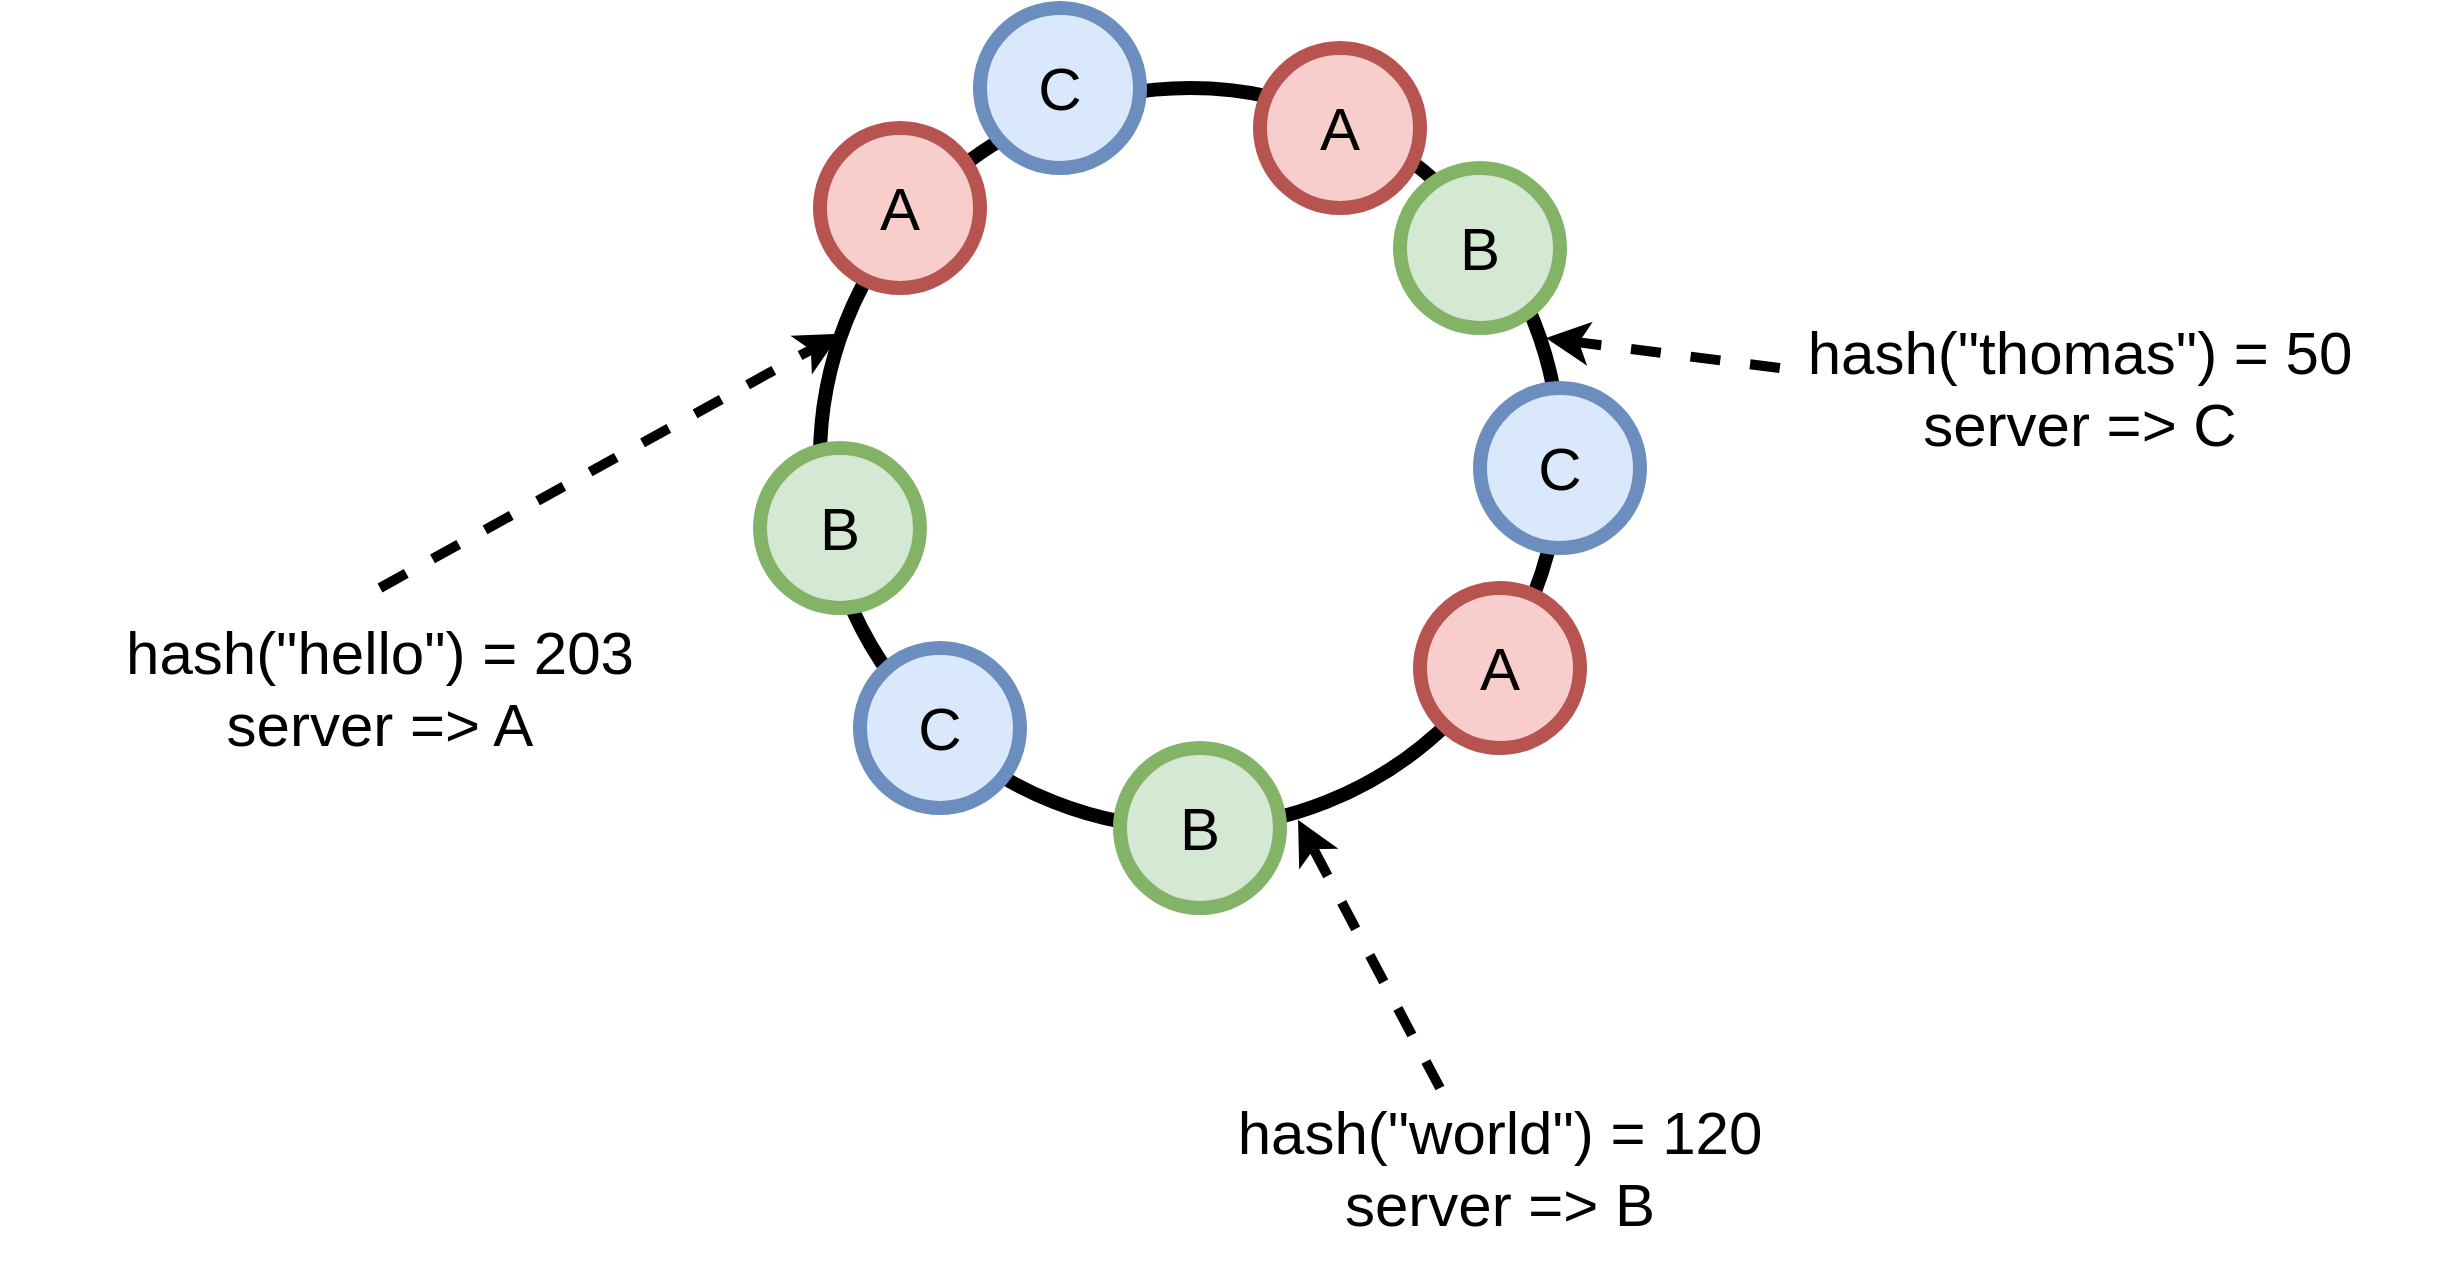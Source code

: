 <mxfile version="17.2.2" type="device" pages="3"><diagram id="y59tg2VXQmKZ3WMDY77-" name="Consistent Hashing"><mxGraphModel dx="2276" dy="820" grid="1" gridSize="10" guides="1" tooltips="1" connect="1" arrows="1" fold="1" page="1" pageScale="1" pageWidth="850" pageHeight="1100" math="0" shadow="0"><root><mxCell id="0"/><mxCell id="1" parent="0"/><mxCell id="8wxptBBG6qH_SXGMhJP2-1" value="" style="ellipse;whiteSpace=wrap;html=1;fillColor=none;strokeWidth=7;" vertex="1" parent="1"><mxGeometry x="220" y="170" width="370" height="370" as="geometry"/></mxCell><mxCell id="8wxptBBG6qH_SXGMhJP2-2" value="&lt;font style=&quot;font-size: 30px&quot;&gt;A&lt;/font&gt;" style="ellipse;whiteSpace=wrap;html=1;aspect=fixed;strokeWidth=7;fillColor=#f8cecc;strokeColor=#b85450;" vertex="1" parent="1"><mxGeometry x="440" y="150" width="80" height="80" as="geometry"/></mxCell><mxCell id="8wxptBBG6qH_SXGMhJP2-3" value="&lt;font style=&quot;font-size: 30px&quot;&gt;A&lt;/font&gt;" style="ellipse;whiteSpace=wrap;html=1;aspect=fixed;strokeWidth=7;fillColor=#f8cecc;strokeColor=#b85450;" vertex="1" parent="1"><mxGeometry x="520" y="420" width="80" height="80" as="geometry"/></mxCell><mxCell id="8wxptBBG6qH_SXGMhJP2-4" value="&lt;font style=&quot;font-size: 30px&quot;&gt;A&lt;/font&gt;" style="ellipse;whiteSpace=wrap;html=1;aspect=fixed;strokeWidth=7;fillColor=#f8cecc;strokeColor=#b85450;" vertex="1" parent="1"><mxGeometry x="220" y="190" width="80" height="80" as="geometry"/></mxCell><mxCell id="8wxptBBG6qH_SXGMhJP2-5" value="&lt;font style=&quot;font-size: 30px&quot;&gt;B&lt;/font&gt;" style="ellipse;whiteSpace=wrap;html=1;aspect=fixed;strokeWidth=7;fillColor=#d5e8d4;strokeColor=#82b366;" vertex="1" parent="1"><mxGeometry x="190" y="350" width="80" height="80" as="geometry"/></mxCell><mxCell id="8wxptBBG6qH_SXGMhJP2-6" value="&lt;font style=&quot;font-size: 30px&quot;&gt;B&lt;/font&gt;" style="ellipse;whiteSpace=wrap;html=1;aspect=fixed;strokeWidth=7;fillColor=#d5e8d4;strokeColor=#82b366;" vertex="1" parent="1"><mxGeometry x="510" y="210" width="80" height="80" as="geometry"/></mxCell><mxCell id="8wxptBBG6qH_SXGMhJP2-7" value="&lt;font style=&quot;font-size: 30px&quot;&gt;B&lt;/font&gt;" style="ellipse;whiteSpace=wrap;html=1;aspect=fixed;strokeWidth=7;fillColor=#d5e8d4;strokeColor=#82b366;" vertex="1" parent="1"><mxGeometry x="370" y="500" width="80" height="80" as="geometry"/></mxCell><mxCell id="8wxptBBG6qH_SXGMhJP2-8" value="&lt;font style=&quot;font-size: 30px&quot;&gt;C&lt;/font&gt;" style="ellipse;whiteSpace=wrap;html=1;aspect=fixed;strokeWidth=7;fillColor=#dae8fc;strokeColor=#6c8ebf;" vertex="1" parent="1"><mxGeometry x="240" y="450" width="80" height="80" as="geometry"/></mxCell><mxCell id="8wxptBBG6qH_SXGMhJP2-9" value="&lt;font style=&quot;font-size: 30px&quot;&gt;C&lt;/font&gt;" style="ellipse;whiteSpace=wrap;html=1;aspect=fixed;strokeWidth=7;fillColor=#dae8fc;strokeColor=#6c8ebf;" vertex="1" parent="1"><mxGeometry x="550" y="320" width="80" height="80" as="geometry"/></mxCell><mxCell id="8wxptBBG6qH_SXGMhJP2-10" value="&lt;font style=&quot;font-size: 30px&quot;&gt;C&lt;/font&gt;" style="ellipse;whiteSpace=wrap;html=1;aspect=fixed;strokeWidth=7;fillColor=#dae8fc;strokeColor=#6c8ebf;" vertex="1" parent="1"><mxGeometry x="300" y="130" width="80" height="80" as="geometry"/></mxCell><mxCell id="8wxptBBG6qH_SXGMhJP2-11" value="&lt;div&gt;hash(&quot;world&quot;) = 120&lt;/div&gt;server =&amp;gt; B" style="text;html=1;strokeColor=none;fillColor=none;align=center;verticalAlign=middle;whiteSpace=wrap;rounded=0;fontSize=30;" vertex="1" parent="1"><mxGeometry x="370" y="660" width="380" height="100" as="geometry"/></mxCell><mxCell id="8wxptBBG6qH_SXGMhJP2-13" value="" style="endArrow=classic;html=1;rounded=0;fontSize=30;entryX=0.646;entryY=0.989;entryDx=0;entryDy=0;entryPerimeter=0;strokeWidth=5;dashed=1;exitX=0.421;exitY=0.1;exitDx=0;exitDy=0;exitPerimeter=0;" edge="1" parent="1" source="8wxptBBG6qH_SXGMhJP2-11" target="8wxptBBG6qH_SXGMhJP2-1"><mxGeometry width="50" height="50" relative="1" as="geometry"><mxPoint x="240" y="590" as="sourcePoint"/><mxPoint x="450" y="390" as="targetPoint"/></mxGeometry></mxCell><mxCell id="8wxptBBG6qH_SXGMhJP2-16" value="&lt;div&gt;hash(&quot;thomas&quot;) = 50&lt;/div&gt;server =&amp;gt; C" style="text;html=1;strokeColor=none;fillColor=none;align=center;verticalAlign=middle;whiteSpace=wrap;rounded=0;fontSize=30;" vertex="1" parent="1"><mxGeometry x="660" y="270" width="380" height="100" as="geometry"/></mxCell><mxCell id="8wxptBBG6qH_SXGMhJP2-17" value="" style="endArrow=classic;html=1;rounded=0;fontSize=30;entryX=0.981;entryY=0.338;entryDx=0;entryDy=0;entryPerimeter=0;strokeWidth=5;dashed=1;exitX=0.105;exitY=0.4;exitDx=0;exitDy=0;exitPerimeter=0;" edge="1" parent="1" source="8wxptBBG6qH_SXGMhJP2-16" target="8wxptBBG6qH_SXGMhJP2-1"><mxGeometry width="50" height="50" relative="1" as="geometry"><mxPoint x="259.9" y="680" as="sourcePoint"/><mxPoint x="469.02" y="545.93" as="targetPoint"/></mxGeometry></mxCell><mxCell id="6g5OayV9G00mwBwPaxHj-1" value="hash(&quot;hello&quot;) = 203&lt;br&gt;server =&amp;gt; A" style="text;html=1;strokeColor=none;fillColor=none;align=center;verticalAlign=middle;whiteSpace=wrap;rounded=0;fontSize=30;" vertex="1" parent="1"><mxGeometry x="-190" y="420" width="380" height="100" as="geometry"/></mxCell><mxCell id="6g5OayV9G00mwBwPaxHj-2" value="" style="endArrow=classic;html=1;rounded=0;fontSize=30;entryX=0.027;entryY=0.332;entryDx=0;entryDy=0;entryPerimeter=0;strokeWidth=5;dashed=1;startArrow=none;exitX=0.5;exitY=0;exitDx=0;exitDy=0;" edge="1" parent="1" source="6g5OayV9G00mwBwPaxHj-1"><mxGeometry width="50" height="50" relative="1" as="geometry"><mxPoint x="259.9" y="680" as="sourcePoint"/><mxPoint x="229.99" y="292.84" as="targetPoint"/></mxGeometry></mxCell></root></mxGraphModel></diagram><diagram id="6rA9KpSmodAmOH78kSZ5" name="Ring"><mxGraphModel dx="2276" dy="820" grid="1" gridSize="10" guides="1" tooltips="1" connect="1" arrows="1" fold="1" page="1" pageScale="1" pageWidth="850" pageHeight="1100" math="0" shadow="0"><root><mxCell id="0"/><mxCell id="1" parent="0"/><mxCell id="dl_whjTZgdyMBnqWYCTo-1" value="" style="ellipse;whiteSpace=wrap;html=1;fillColor=none;strokeWidth=7;" vertex="1" parent="1"><mxGeometry x="220" y="170" width="370" height="370" as="geometry"/></mxCell><mxCell id="dl_whjTZgdyMBnqWYCTo-2" value="&lt;font style=&quot;font-size: 30px&quot;&gt;A&lt;/font&gt;" style="ellipse;whiteSpace=wrap;html=1;aspect=fixed;strokeWidth=7;fillColor=#f8cecc;strokeColor=#b85450;" vertex="1" parent="1"><mxGeometry x="370" y="140" width="80" height="80" as="geometry"/></mxCell><mxCell id="dl_whjTZgdyMBnqWYCTo-7" value="&lt;font style=&quot;font-size: 30px&quot;&gt;B&lt;/font&gt;" style="ellipse;whiteSpace=wrap;html=1;aspect=fixed;strokeWidth=7;fillColor=#d5e8d4;strokeColor=#82b366;" vertex="1" parent="1"><mxGeometry x="550" y="320" width="80" height="80" as="geometry"/></mxCell><mxCell id="dl_whjTZgdyMBnqWYCTo-13" value="hash(&quot;hello&quot;) = 203&lt;br&gt;server =&amp;gt; A" style="text;html=1;strokeColor=none;fillColor=none;align=center;verticalAlign=middle;whiteSpace=wrap;rounded=0;fontSize=30;" vertex="1" parent="1"><mxGeometry x="-190" y="420" width="380" height="100" as="geometry"/></mxCell><mxCell id="dl_whjTZgdyMBnqWYCTo-14" value="" style="endArrow=classic;html=1;rounded=0;fontSize=30;entryX=0.027;entryY=0.332;entryDx=0;entryDy=0;entryPerimeter=0;strokeWidth=5;dashed=1;startArrow=none;exitX=0.5;exitY=0;exitDx=0;exitDy=0;" edge="1" parent="1" source="dl_whjTZgdyMBnqWYCTo-13" target="dl_whjTZgdyMBnqWYCTo-1"><mxGeometry width="50" height="50" relative="1" as="geometry"><mxPoint x="259.9" y="680" as="sourcePoint"/><mxPoint x="469.02" y="545.93" as="targetPoint"/></mxGeometry></mxCell><mxCell id="dl_whjTZgdyMBnqWYCTo-15" value="&lt;div&gt;hash(&quot;thomas&quot;) = 50&lt;/div&gt;server =&amp;gt; B" style="text;html=1;strokeColor=none;fillColor=none;align=center;verticalAlign=middle;whiteSpace=wrap;rounded=0;fontSize=30;" vertex="1" parent="1"><mxGeometry x="660" y="270" width="380" height="100" as="geometry"/></mxCell><mxCell id="dl_whjTZgdyMBnqWYCTo-16" value="" style="endArrow=classic;html=1;rounded=0;fontSize=30;entryX=0.981;entryY=0.338;entryDx=0;entryDy=0;entryPerimeter=0;strokeWidth=5;dashed=1;exitX=0.105;exitY=0.4;exitDx=0;exitDy=0;exitPerimeter=0;" edge="1" parent="1" source="dl_whjTZgdyMBnqWYCTo-15" target="dl_whjTZgdyMBnqWYCTo-1"><mxGeometry width="50" height="50" relative="1" as="geometry"><mxPoint x="259.9" y="680" as="sourcePoint"/><mxPoint x="469.02" y="545.93" as="targetPoint"/></mxGeometry></mxCell><mxCell id="dl_whjTZgdyMBnqWYCTo-8" value="&lt;font style=&quot;font-size: 30px&quot;&gt;C&lt;/font&gt;" style="ellipse;whiteSpace=wrap;html=1;aspect=fixed;strokeWidth=7;fillColor=#dae8fc;strokeColor=#6c8ebf;" vertex="1" parent="1"><mxGeometry x="370" y="490" width="80" height="80" as="geometry"/></mxCell><mxCell id="rvjWFtCSOmDYYm5jI86b-1" value="&lt;div&gt;hash(&quot;world&quot;) = 120&lt;/div&gt;server =&amp;gt; C" style="text;html=1;strokeColor=none;fillColor=none;align=center;verticalAlign=middle;whiteSpace=wrap;rounded=0;fontSize=30;" vertex="1" parent="1"><mxGeometry x="370" y="660" width="380" height="100" as="geometry"/></mxCell><mxCell id="rvjWFtCSOmDYYm5jI86b-2" value="" style="endArrow=classic;html=1;rounded=0;fontSize=30;entryX=0.646;entryY=0.989;entryDx=0;entryDy=0;entryPerimeter=0;strokeWidth=5;dashed=1;exitX=0.421;exitY=0.1;exitDx=0;exitDy=0;exitPerimeter=0;" edge="1" parent="1" source="rvjWFtCSOmDYYm5jI86b-1"><mxGeometry width="50" height="50" relative="1" as="geometry"><mxPoint x="240" y="590" as="sourcePoint"/><mxPoint x="459.02" y="535.93" as="targetPoint"/></mxGeometry></mxCell></root></mxGraphModel></diagram><diagram name="Simple" id="5IJdqDelRH6PTjKdnlF-"><mxGraphModel dx="2276" dy="820" grid="1" gridSize="10" guides="1" tooltips="1" connect="1" arrows="1" fold="1" page="1" pageScale="1" pageWidth="850" pageHeight="1100" math="0" shadow="0"><root><mxCell id="0"/><mxCell id="1" parent="0"/><mxCell id="3" value="&lt;font style=&quot;font-size: 30px&quot;&gt;A&lt;/font&gt;" style="ellipse;whiteSpace=wrap;html=1;aspect=fixed;strokeWidth=7;fillColor=#f8cecc;strokeColor=#b85450;" vertex="1" parent="1"><mxGeometry x="390" y="60" width="80" height="80" as="geometry"/></mxCell><mxCell id="4" value="&lt;font style=&quot;font-size: 30px&quot;&gt;B&lt;/font&gt;" style="ellipse;whiteSpace=wrap;html=1;aspect=fixed;strokeWidth=7;fillColor=#d5e8d4;strokeColor=#82b366;" vertex="1" parent="1"><mxGeometry x="390" y="160" width="80" height="80" as="geometry"/></mxCell><mxCell id="5" value="&lt;div&gt;&quot;world&quot;%3 = 1&lt;br&gt;&lt;/div&gt;server =&amp;gt; B" style="text;html=1;strokeColor=none;fillColor=none;align=center;verticalAlign=middle;whiteSpace=wrap;rounded=0;fontSize=30;" vertex="1" parent="1"><mxGeometry x="-110" y="170" width="380" height="100" as="geometry"/></mxCell><mxCell id="7" value="&quot;hello&quot;%3 = 0&lt;br&gt;server =&amp;gt; A" style="text;html=1;strokeColor=none;fillColor=none;align=center;verticalAlign=middle;whiteSpace=wrap;rounded=0;fontSize=30;" vertex="1" parent="1"><mxGeometry x="-110" y="70" width="380" height="100" as="geometry"/></mxCell><mxCell id="11" value="&lt;font style=&quot;font-size: 30px&quot;&gt;C&lt;/font&gt;" style="ellipse;whiteSpace=wrap;html=1;aspect=fixed;strokeWidth=7;fillColor=#dae8fc;strokeColor=#6c8ebf;" vertex="1" parent="1"><mxGeometry x="390" y="260" width="80" height="80" as="geometry"/></mxCell><mxCell id="pzhHb9Wl_Rj0x0dqa81M-11" value="&lt;div&gt;&quot;thomas&quot;%3 = 2&lt;br&gt;&lt;/div&gt;server =&amp;gt; C" style="text;html=1;strokeColor=none;fillColor=none;align=center;verticalAlign=middle;whiteSpace=wrap;rounded=0;fontSize=30;" vertex="1" parent="1"><mxGeometry x="-110" y="270" width="380" height="100" as="geometry"/></mxCell><mxCell id="pzhHb9Wl_Rj0x0dqa81M-12" value="0" style="text;html=1;strokeColor=none;fillColor=none;align=center;verticalAlign=middle;whiteSpace=wrap;rounded=0;fontSize=30;" vertex="1" parent="1"><mxGeometry x="450" y="110" width="70" height="30" as="geometry"/></mxCell><mxCell id="pzhHb9Wl_Rj0x0dqa81M-13" value="1" style="text;html=1;strokeColor=none;fillColor=none;align=center;verticalAlign=middle;whiteSpace=wrap;rounded=0;fontSize=30;" vertex="1" parent="1"><mxGeometry x="450" y="220" width="70" height="30" as="geometry"/></mxCell><mxCell id="pzhHb9Wl_Rj0x0dqa81M-14" value="2" style="text;html=1;strokeColor=none;fillColor=none;align=center;verticalAlign=middle;whiteSpace=wrap;rounded=0;fontSize=30;" vertex="1" parent="1"><mxGeometry x="450" y="320" width="70" height="30" as="geometry"/></mxCell><mxCell id="ESDY_Q3V7-bAcqFyIlCM-11" value="" style="endArrow=classic;html=1;rounded=0;fontSize=30;entryX=-0.012;entryY=0.6;entryDx=0;entryDy=0;entryPerimeter=0;strokeWidth=5;dashed=1;exitX=0.789;exitY=0.5;exitDx=0;exitDy=0;exitPerimeter=0;" edge="1" parent="1" source="7" target="3"><mxGeometry width="50" height="50" relative="1" as="geometry"><mxPoint x="459.98" y="670" as="sourcePoint"/><mxPoint x="450.14" y="534.82" as="targetPoint"/></mxGeometry></mxCell><mxCell id="ESDY_Q3V7-bAcqFyIlCM-12" value="" style="endArrow=classic;html=1;rounded=0;fontSize=30;entryX=-0.012;entryY=0.6;entryDx=0;entryDy=0;entryPerimeter=0;strokeWidth=5;dashed=1;exitX=0.789;exitY=0.5;exitDx=0;exitDy=0;exitPerimeter=0;" edge="1" parent="1"><mxGeometry width="50" height="50" relative="1" as="geometry"><mxPoint x="190.78" y="226" as="sourcePoint"/><mxPoint x="390.0" y="214" as="targetPoint"/></mxGeometry></mxCell><mxCell id="ESDY_Q3V7-bAcqFyIlCM-13" value="" style="endArrow=classic;html=1;rounded=0;fontSize=30;entryX=-0.012;entryY=0.6;entryDx=0;entryDy=0;entryPerimeter=0;strokeWidth=5;dashed=1;exitX=0.789;exitY=0.5;exitDx=0;exitDy=0;exitPerimeter=0;" edge="1" parent="1"><mxGeometry width="50" height="50" relative="1" as="geometry"><mxPoint x="190.0" y="332" as="sourcePoint"/><mxPoint x="389.22" y="320" as="targetPoint"/></mxGeometry></mxCell></root></mxGraphModel></diagram></mxfile>